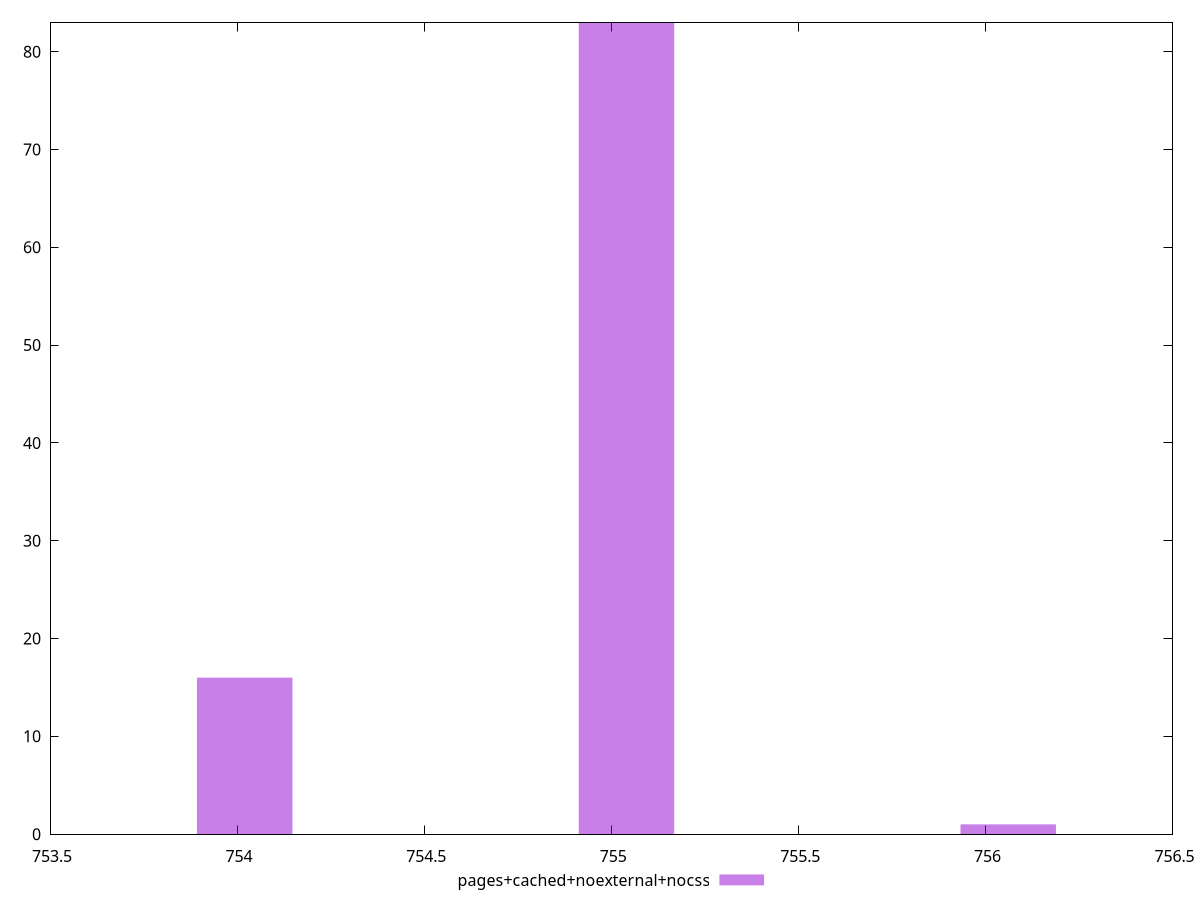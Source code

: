 $_pagesCachedNoexternalNocss <<EOF
755.0406728013735 83
754.0203475678582 16
756.0609980348889 1
EOF
set key outside below
set terminal pngcairo
set output "report_00005_2020-11-02T22-26-11.212Z/uses-rel-preload/pages+cached+noexternal+nocss//raw_hist.png"
set yrange [0:83]
set boxwidth 0.2550813083788424
set style fill transparent solid 0.5 noborder
plot $_pagesCachedNoexternalNocss title "pages+cached+noexternal+nocss" with boxes ,
